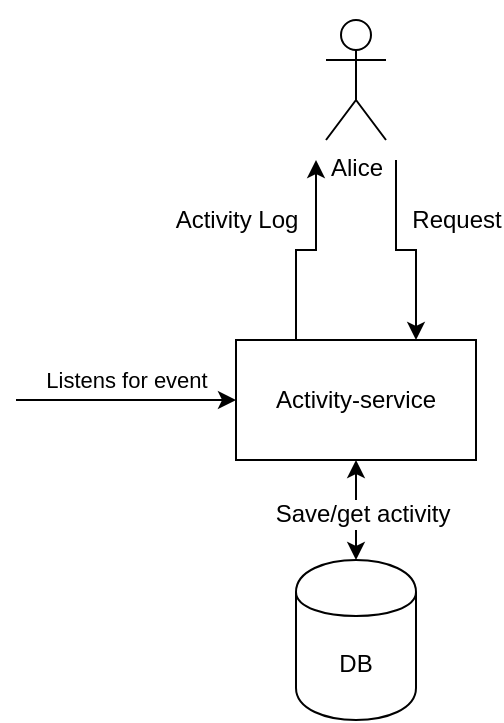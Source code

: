 <mxfile version="10.8.0" type="device"><diagram id="fKZmqwws0QtjNYE0ViCm" name="Page-1"><mxGraphModel dx="1398" dy="810" grid="0" gridSize="10" guides="1" tooltips="1" connect="1" arrows="1" fold="1" page="1" pageScale="1" pageWidth="827" pageHeight="1169" math="0" shadow="0"><root><mxCell id="0"/><mxCell id="1" parent="0"/><mxCell id="F7Kds0tFHuyQY_Lsh-YJ-8" style="edgeStyle=orthogonalEdgeStyle;rounded=0;orthogonalLoop=1;jettySize=auto;html=1;exitX=0.25;exitY=0;exitDx=0;exitDy=0;entryX=0.25;entryY=1;entryDx=0;entryDy=0;" edge="1" parent="1" source="F7Kds0tFHuyQY_Lsh-YJ-1" target="F7Kds0tFHuyQY_Lsh-YJ-4"><mxGeometry relative="1" as="geometry"/></mxCell><mxCell id="F7Kds0tFHuyQY_Lsh-YJ-10" value="&lt;div&gt;Activity Log&lt;/div&gt;" style="text;html=1;resizable=0;points=[];align=center;verticalAlign=middle;labelBackgroundColor=#ffffff;" vertex="1" connectable="0" parent="F7Kds0tFHuyQY_Lsh-YJ-8"><mxGeometry x="0.04" y="-1" relative="1" as="geometry"><mxPoint x="-37" y="-16" as="offset"/></mxGeometry></mxCell><mxCell id="F7Kds0tFHuyQY_Lsh-YJ-1" value="Activity-service" style="rounded=0;whiteSpace=wrap;html=1;" vertex="1" parent="1"><mxGeometry x="240" y="250" width="120" height="60" as="geometry"/></mxCell><mxCell id="F7Kds0tFHuyQY_Lsh-YJ-2" value="DB" style="shape=cylinder;whiteSpace=wrap;html=1;boundedLbl=1;backgroundOutline=1;" vertex="1" parent="1"><mxGeometry x="270" y="360" width="60" height="80" as="geometry"/></mxCell><mxCell id="F7Kds0tFHuyQY_Lsh-YJ-3" value="" style="endArrow=classic;startArrow=classic;html=1;entryX=0.5;entryY=1;entryDx=0;entryDy=0;exitX=0.5;exitY=0;exitDx=0;exitDy=0;" edge="1" parent="1" source="F7Kds0tFHuyQY_Lsh-YJ-2" target="F7Kds0tFHuyQY_Lsh-YJ-1"><mxGeometry width="50" height="50" relative="1" as="geometry"><mxPoint x="240" y="510" as="sourcePoint"/><mxPoint x="290" y="460" as="targetPoint"/></mxGeometry></mxCell><mxCell id="F7Kds0tFHuyQY_Lsh-YJ-16" value="Save/get activity" style="text;html=1;resizable=0;points=[];align=center;verticalAlign=middle;labelBackgroundColor=#ffffff;" vertex="1" connectable="0" parent="F7Kds0tFHuyQY_Lsh-YJ-3"><mxGeometry x="-0.08" y="-3" relative="1" as="geometry"><mxPoint as="offset"/></mxGeometry></mxCell><mxCell id="F7Kds0tFHuyQY_Lsh-YJ-7" style="edgeStyle=orthogonalEdgeStyle;rounded=0;orthogonalLoop=1;jettySize=auto;html=1;exitX=0.75;exitY=1;exitDx=0;exitDy=0;entryX=0.75;entryY=0;entryDx=0;entryDy=0;" edge="1" parent="1" source="F7Kds0tFHuyQY_Lsh-YJ-4" target="F7Kds0tFHuyQY_Lsh-YJ-1"><mxGeometry relative="1" as="geometry"/></mxCell><mxCell id="F7Kds0tFHuyQY_Lsh-YJ-9" value="Request" style="text;html=1;resizable=0;points=[];align=center;verticalAlign=middle;labelBackgroundColor=#ffffff;" vertex="1" connectable="0" parent="F7Kds0tFHuyQY_Lsh-YJ-7"><mxGeometry x="0.12" y="1" relative="1" as="geometry"><mxPoint x="19" y="-16" as="offset"/></mxGeometry></mxCell><mxCell id="F7Kds0tFHuyQY_Lsh-YJ-4" value="" style="rounded=0;whiteSpace=wrap;html=1;strokeColor=none;" vertex="1" parent="1"><mxGeometry x="260" y="80" width="80" height="80" as="geometry"/></mxCell><mxCell id="F7Kds0tFHuyQY_Lsh-YJ-6" value="&lt;div&gt;Alice&lt;/div&gt;&lt;div&gt;&lt;br&gt;&lt;/div&gt;" style="shape=umlActor;verticalLabelPosition=bottom;labelBackgroundColor=#ffffff;verticalAlign=top;html=1;outlineConnect=0;" vertex="1" parent="1"><mxGeometry x="285" y="90" width="30" height="60" as="geometry"/></mxCell><mxCell id="F7Kds0tFHuyQY_Lsh-YJ-15" value="Listens for event" style="endArrow=classic;html=1;entryX=0;entryY=0.5;entryDx=0;entryDy=0;" edge="1" parent="1" target="F7Kds0tFHuyQY_Lsh-YJ-1"><mxGeometry y="10" width="50" height="50" relative="1" as="geometry"><mxPoint x="130" y="280" as="sourcePoint"/><mxPoint x="260" y="460" as="targetPoint"/><mxPoint as="offset"/></mxGeometry></mxCell></root></mxGraphModel></diagram></mxfile>